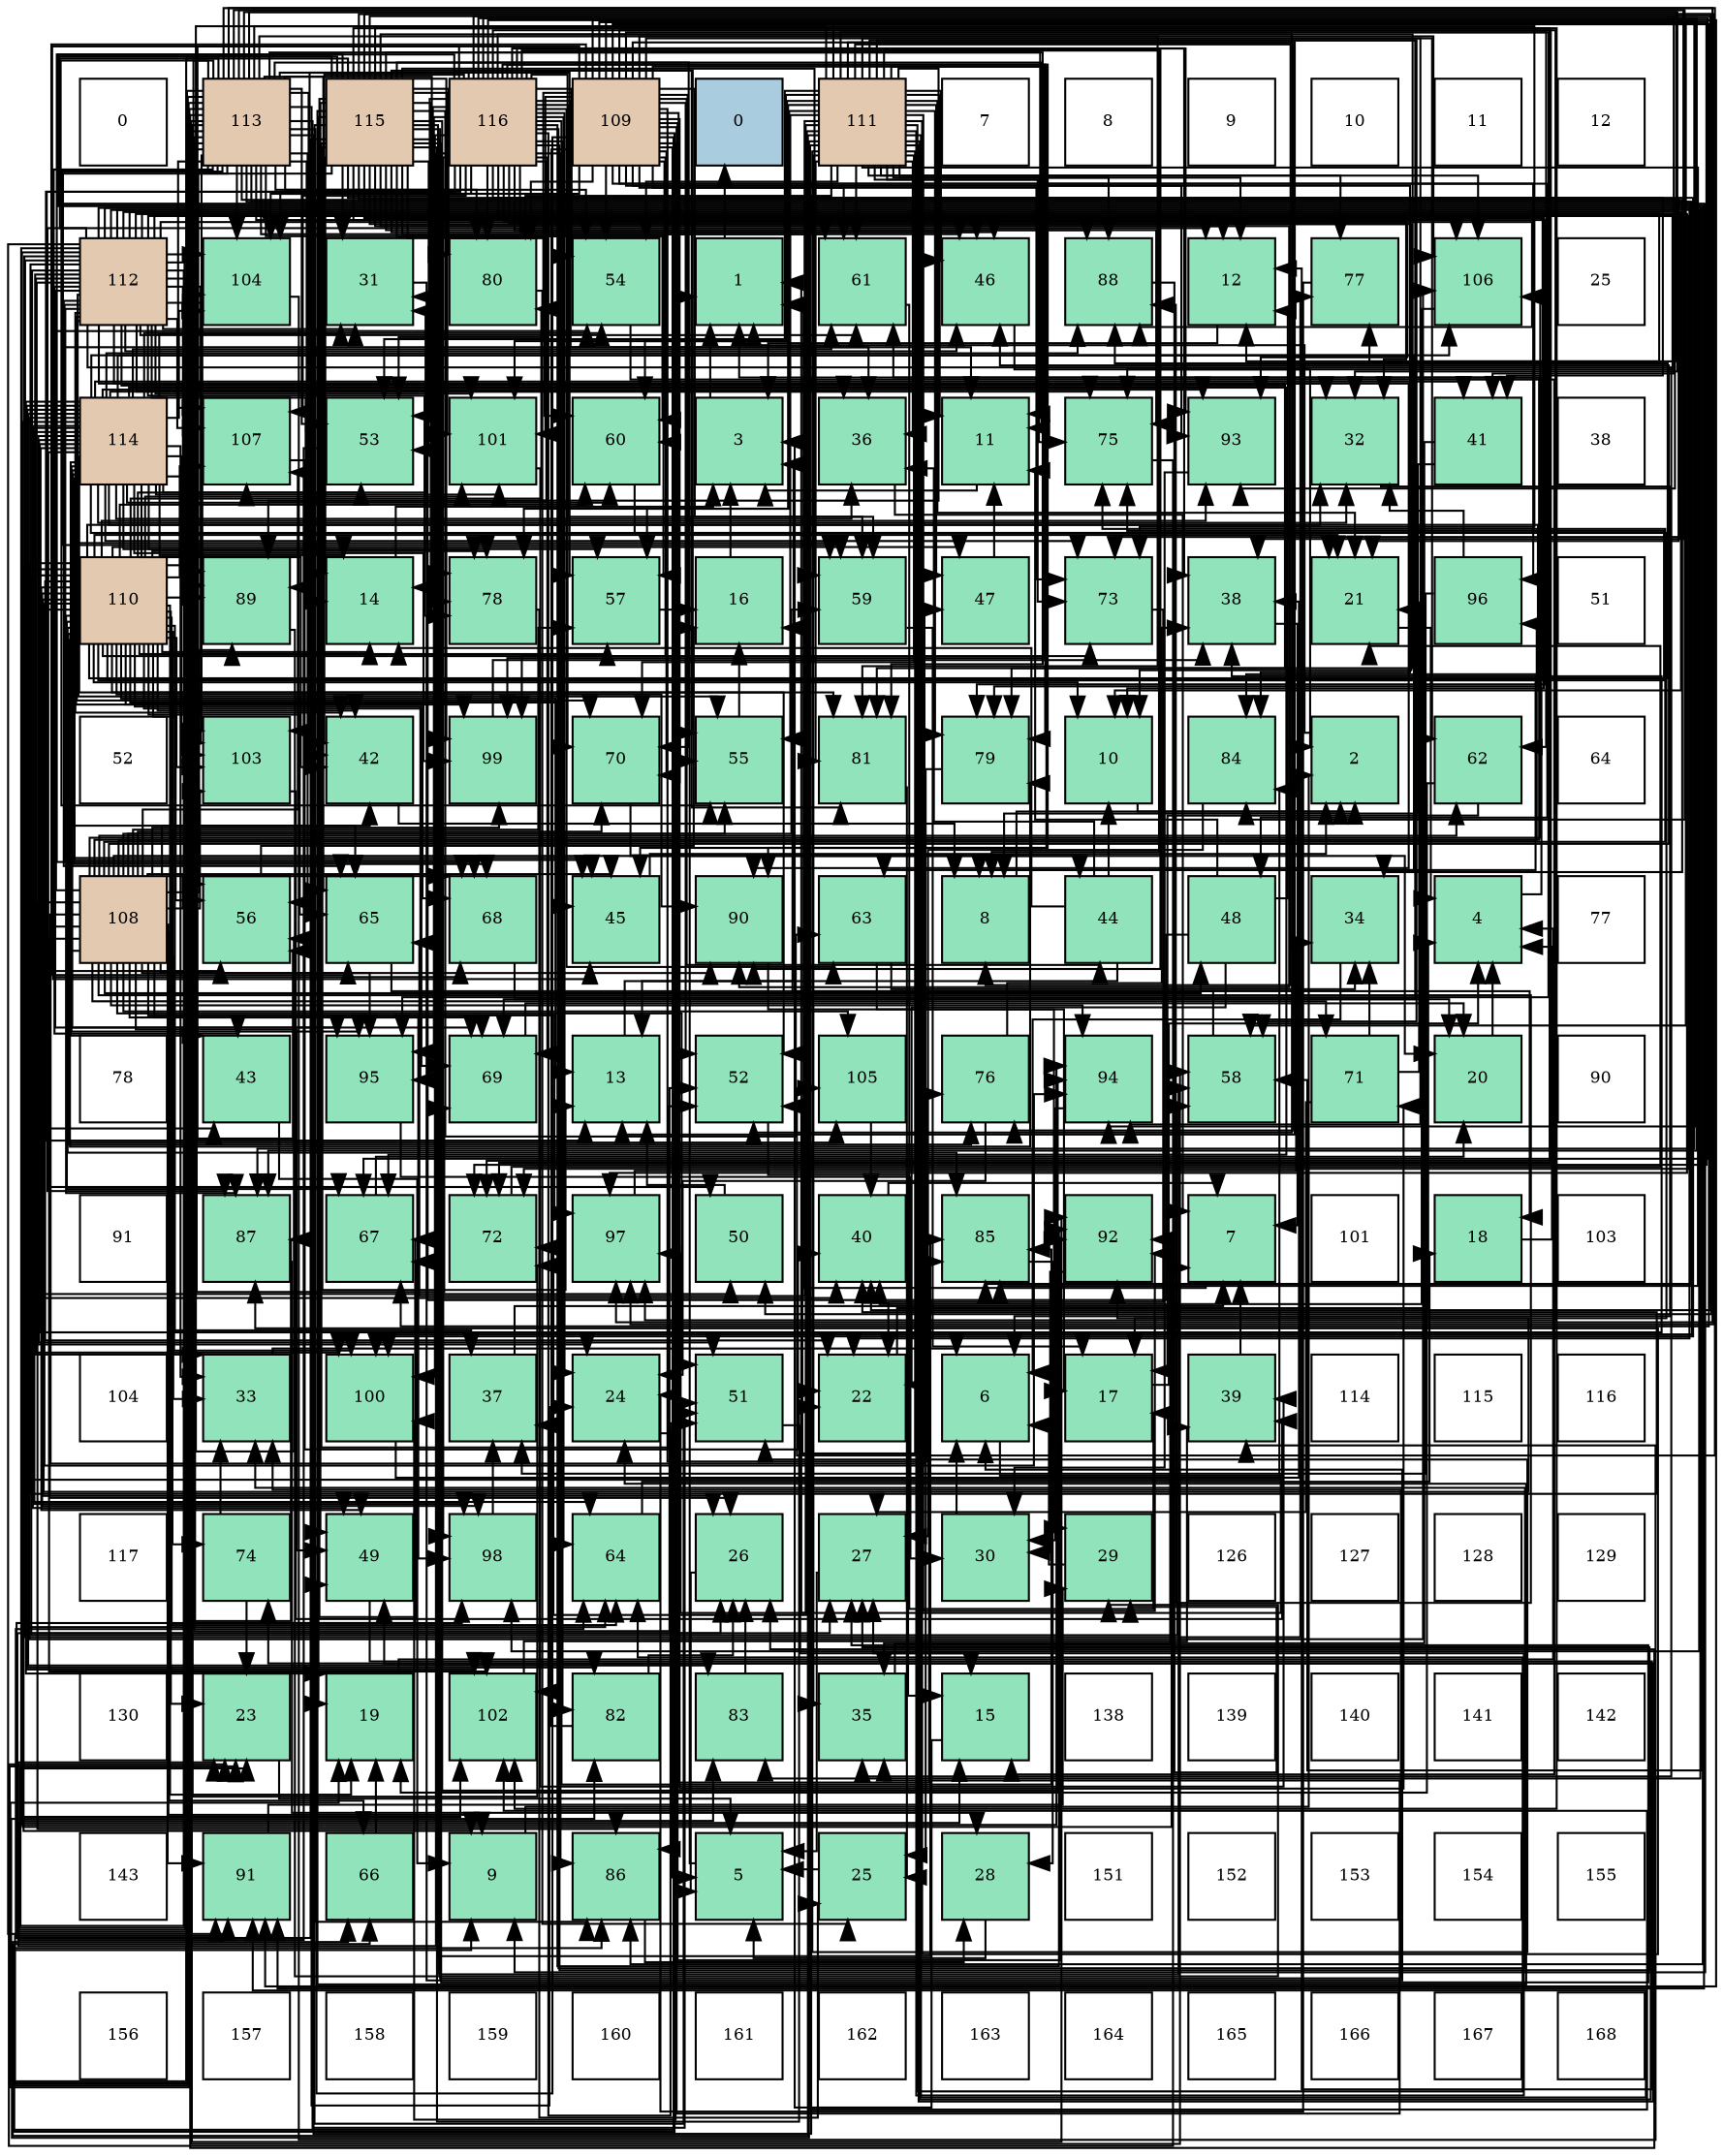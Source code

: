 digraph layout{
 rankdir=TB;
 splines=ortho;
 node [style=filled shape=square fixedsize=true width=0.6];
0[label="0", fontsize=8, fillcolor="#ffffff"];
1[label="113", fontsize=8, fillcolor="#e3c9af"];
2[label="115", fontsize=8, fillcolor="#e3c9af"];
3[label="116", fontsize=8, fillcolor="#e3c9af"];
4[label="109", fontsize=8, fillcolor="#e3c9af"];
5[label="0", fontsize=8, fillcolor="#a9ccde"];
6[label="111", fontsize=8, fillcolor="#e3c9af"];
7[label="7", fontsize=8, fillcolor="#ffffff"];
8[label="8", fontsize=8, fillcolor="#ffffff"];
9[label="9", fontsize=8, fillcolor="#ffffff"];
10[label="10", fontsize=8, fillcolor="#ffffff"];
11[label="11", fontsize=8, fillcolor="#ffffff"];
12[label="12", fontsize=8, fillcolor="#ffffff"];
13[label="112", fontsize=8, fillcolor="#e3c9af"];
14[label="104", fontsize=8, fillcolor="#91e3bb"];
15[label="31", fontsize=8, fillcolor="#91e3bb"];
16[label="80", fontsize=8, fillcolor="#91e3bb"];
17[label="54", fontsize=8, fillcolor="#91e3bb"];
18[label="1", fontsize=8, fillcolor="#91e3bb"];
19[label="61", fontsize=8, fillcolor="#91e3bb"];
20[label="46", fontsize=8, fillcolor="#91e3bb"];
21[label="88", fontsize=8, fillcolor="#91e3bb"];
22[label="12", fontsize=8, fillcolor="#91e3bb"];
23[label="77", fontsize=8, fillcolor="#91e3bb"];
24[label="106", fontsize=8, fillcolor="#91e3bb"];
25[label="25", fontsize=8, fillcolor="#ffffff"];
26[label="114", fontsize=8, fillcolor="#e3c9af"];
27[label="107", fontsize=8, fillcolor="#91e3bb"];
28[label="53", fontsize=8, fillcolor="#91e3bb"];
29[label="101", fontsize=8, fillcolor="#91e3bb"];
30[label="60", fontsize=8, fillcolor="#91e3bb"];
31[label="3", fontsize=8, fillcolor="#91e3bb"];
32[label="36", fontsize=8, fillcolor="#91e3bb"];
33[label="11", fontsize=8, fillcolor="#91e3bb"];
34[label="75", fontsize=8, fillcolor="#91e3bb"];
35[label="93", fontsize=8, fillcolor="#91e3bb"];
36[label="32", fontsize=8, fillcolor="#91e3bb"];
37[label="41", fontsize=8, fillcolor="#91e3bb"];
38[label="38", fontsize=8, fillcolor="#ffffff"];
39[label="110", fontsize=8, fillcolor="#e3c9af"];
40[label="89", fontsize=8, fillcolor="#91e3bb"];
41[label="14", fontsize=8, fillcolor="#91e3bb"];
42[label="78", fontsize=8, fillcolor="#91e3bb"];
43[label="57", fontsize=8, fillcolor="#91e3bb"];
44[label="16", fontsize=8, fillcolor="#91e3bb"];
45[label="59", fontsize=8, fillcolor="#91e3bb"];
46[label="47", fontsize=8, fillcolor="#91e3bb"];
47[label="73", fontsize=8, fillcolor="#91e3bb"];
48[label="38", fontsize=8, fillcolor="#91e3bb"];
49[label="21", fontsize=8, fillcolor="#91e3bb"];
50[label="96", fontsize=8, fillcolor="#91e3bb"];
51[label="51", fontsize=8, fillcolor="#ffffff"];
52[label="52", fontsize=8, fillcolor="#ffffff"];
53[label="103", fontsize=8, fillcolor="#91e3bb"];
54[label="42", fontsize=8, fillcolor="#91e3bb"];
55[label="99", fontsize=8, fillcolor="#91e3bb"];
56[label="70", fontsize=8, fillcolor="#91e3bb"];
57[label="55", fontsize=8, fillcolor="#91e3bb"];
58[label="81", fontsize=8, fillcolor="#91e3bb"];
59[label="79", fontsize=8, fillcolor="#91e3bb"];
60[label="10", fontsize=8, fillcolor="#91e3bb"];
61[label="84", fontsize=8, fillcolor="#91e3bb"];
62[label="2", fontsize=8, fillcolor="#91e3bb"];
63[label="62", fontsize=8, fillcolor="#91e3bb"];
64[label="64", fontsize=8, fillcolor="#ffffff"];
65[label="108", fontsize=8, fillcolor="#e3c9af"];
66[label="56", fontsize=8, fillcolor="#91e3bb"];
67[label="65", fontsize=8, fillcolor="#91e3bb"];
68[label="68", fontsize=8, fillcolor="#91e3bb"];
69[label="45", fontsize=8, fillcolor="#91e3bb"];
70[label="90", fontsize=8, fillcolor="#91e3bb"];
71[label="63", fontsize=8, fillcolor="#91e3bb"];
72[label="8", fontsize=8, fillcolor="#91e3bb"];
73[label="44", fontsize=8, fillcolor="#91e3bb"];
74[label="48", fontsize=8, fillcolor="#91e3bb"];
75[label="34", fontsize=8, fillcolor="#91e3bb"];
76[label="4", fontsize=8, fillcolor="#91e3bb"];
77[label="77", fontsize=8, fillcolor="#ffffff"];
78[label="78", fontsize=8, fillcolor="#ffffff"];
79[label="43", fontsize=8, fillcolor="#91e3bb"];
80[label="95", fontsize=8, fillcolor="#91e3bb"];
81[label="69", fontsize=8, fillcolor="#91e3bb"];
82[label="13", fontsize=8, fillcolor="#91e3bb"];
83[label="52", fontsize=8, fillcolor="#91e3bb"];
84[label="105", fontsize=8, fillcolor="#91e3bb"];
85[label="76", fontsize=8, fillcolor="#91e3bb"];
86[label="94", fontsize=8, fillcolor="#91e3bb"];
87[label="58", fontsize=8, fillcolor="#91e3bb"];
88[label="71", fontsize=8, fillcolor="#91e3bb"];
89[label="20", fontsize=8, fillcolor="#91e3bb"];
90[label="90", fontsize=8, fillcolor="#ffffff"];
91[label="91", fontsize=8, fillcolor="#ffffff"];
92[label="87", fontsize=8, fillcolor="#91e3bb"];
93[label="67", fontsize=8, fillcolor="#91e3bb"];
94[label="72", fontsize=8, fillcolor="#91e3bb"];
95[label="97", fontsize=8, fillcolor="#91e3bb"];
96[label="50", fontsize=8, fillcolor="#91e3bb"];
97[label="40", fontsize=8, fillcolor="#91e3bb"];
98[label="85", fontsize=8, fillcolor="#91e3bb"];
99[label="92", fontsize=8, fillcolor="#91e3bb"];
100[label="7", fontsize=8, fillcolor="#91e3bb"];
101[label="101", fontsize=8, fillcolor="#ffffff"];
102[label="18", fontsize=8, fillcolor="#91e3bb"];
103[label="103", fontsize=8, fillcolor="#ffffff"];
104[label="104", fontsize=8, fillcolor="#ffffff"];
105[label="33", fontsize=8, fillcolor="#91e3bb"];
106[label="100", fontsize=8, fillcolor="#91e3bb"];
107[label="37", fontsize=8, fillcolor="#91e3bb"];
108[label="24", fontsize=8, fillcolor="#91e3bb"];
109[label="51", fontsize=8, fillcolor="#91e3bb"];
110[label="22", fontsize=8, fillcolor="#91e3bb"];
111[label="6", fontsize=8, fillcolor="#91e3bb"];
112[label="17", fontsize=8, fillcolor="#91e3bb"];
113[label="39", fontsize=8, fillcolor="#91e3bb"];
114[label="114", fontsize=8, fillcolor="#ffffff"];
115[label="115", fontsize=8, fillcolor="#ffffff"];
116[label="116", fontsize=8, fillcolor="#ffffff"];
117[label="117", fontsize=8, fillcolor="#ffffff"];
118[label="74", fontsize=8, fillcolor="#91e3bb"];
119[label="49", fontsize=8, fillcolor="#91e3bb"];
120[label="98", fontsize=8, fillcolor="#91e3bb"];
121[label="64", fontsize=8, fillcolor="#91e3bb"];
122[label="26", fontsize=8, fillcolor="#91e3bb"];
123[label="27", fontsize=8, fillcolor="#91e3bb"];
124[label="30", fontsize=8, fillcolor="#91e3bb"];
125[label="29", fontsize=8, fillcolor="#91e3bb"];
126[label="126", fontsize=8, fillcolor="#ffffff"];
127[label="127", fontsize=8, fillcolor="#ffffff"];
128[label="128", fontsize=8, fillcolor="#ffffff"];
129[label="129", fontsize=8, fillcolor="#ffffff"];
130[label="130", fontsize=8, fillcolor="#ffffff"];
131[label="23", fontsize=8, fillcolor="#91e3bb"];
132[label="19", fontsize=8, fillcolor="#91e3bb"];
133[label="102", fontsize=8, fillcolor="#91e3bb"];
134[label="82", fontsize=8, fillcolor="#91e3bb"];
135[label="83", fontsize=8, fillcolor="#91e3bb"];
136[label="35", fontsize=8, fillcolor="#91e3bb"];
137[label="15", fontsize=8, fillcolor="#91e3bb"];
138[label="138", fontsize=8, fillcolor="#ffffff"];
139[label="139", fontsize=8, fillcolor="#ffffff"];
140[label="140", fontsize=8, fillcolor="#ffffff"];
141[label="141", fontsize=8, fillcolor="#ffffff"];
142[label="142", fontsize=8, fillcolor="#ffffff"];
143[label="143", fontsize=8, fillcolor="#ffffff"];
144[label="91", fontsize=8, fillcolor="#91e3bb"];
145[label="66", fontsize=8, fillcolor="#91e3bb"];
146[label="9", fontsize=8, fillcolor="#91e3bb"];
147[label="86", fontsize=8, fillcolor="#91e3bb"];
148[label="5", fontsize=8, fillcolor="#91e3bb"];
149[label="25", fontsize=8, fillcolor="#91e3bb"];
150[label="28", fontsize=8, fillcolor="#91e3bb"];
151[label="151", fontsize=8, fillcolor="#ffffff"];
152[label="152", fontsize=8, fillcolor="#ffffff"];
153[label="153", fontsize=8, fillcolor="#ffffff"];
154[label="154", fontsize=8, fillcolor="#ffffff"];
155[label="155", fontsize=8, fillcolor="#ffffff"];
156[label="156", fontsize=8, fillcolor="#ffffff"];
157[label="157", fontsize=8, fillcolor="#ffffff"];
158[label="158", fontsize=8, fillcolor="#ffffff"];
159[label="159", fontsize=8, fillcolor="#ffffff"];
160[label="160", fontsize=8, fillcolor="#ffffff"];
161[label="161", fontsize=8, fillcolor="#ffffff"];
162[label="162", fontsize=8, fillcolor="#ffffff"];
163[label="163", fontsize=8, fillcolor="#ffffff"];
164[label="164", fontsize=8, fillcolor="#ffffff"];
165[label="165", fontsize=8, fillcolor="#ffffff"];
166[label="166", fontsize=8, fillcolor="#ffffff"];
167[label="167", fontsize=8, fillcolor="#ffffff"];
168[label="168", fontsize=8, fillcolor="#ffffff"];
edge [constraint=false, style=vis];18 -> 5;
62 -> 18;
31 -> 18;
76 -> 18;
148 -> 18;
111 -> 18;
100 -> 18;
72 -> 62;
146 -> 62;
60 -> 62;
33 -> 31;
22 -> 31;
82 -> 31;
41 -> 31;
137 -> 31;
44 -> 31;
112 -> 76;
102 -> 76;
132 -> 76;
89 -> 76;
49 -> 76;
110 -> 76;
131 -> 148;
108 -> 148;
149 -> 148;
122 -> 148;
123 -> 148;
150 -> 148;
125 -> 111;
124 -> 111;
15 -> 111;
36 -> 111;
105 -> 111;
75 -> 111;
136 -> 100;
32 -> 100;
107 -> 100;
48 -> 100;
113 -> 100;
97 -> 100;
37 -> 72;
37 -> 136;
54 -> 72;
79 -> 146;
73 -> 60;
73 -> 82;
73 -> 41;
73 -> 32;
69 -> 62;
20 -> 62;
46 -> 33;
74 -> 33;
74 -> 22;
74 -> 110;
74 -> 15;
119 -> 22;
96 -> 82;
109 -> 137;
83 -> 137;
28 -> 137;
17 -> 137;
57 -> 44;
66 -> 44;
43 -> 44;
87 -> 44;
45 -> 112;
30 -> 112;
19 -> 112;
63 -> 112;
63 -> 132;
71 -> 112;
71 -> 75;
121 -> 102;
67 -> 102;
145 -> 132;
93 -> 89;
68 -> 89;
81 -> 89;
56 -> 89;
88 -> 49;
88 -> 123;
88 -> 75;
94 -> 49;
47 -> 110;
118 -> 131;
118 -> 105;
34 -> 131;
85 -> 108;
85 -> 48;
23 -> 108;
42 -> 149;
59 -> 149;
16 -> 149;
58 -> 149;
134 -> 122;
134 -> 107;
135 -> 122;
61 -> 123;
98 -> 150;
147 -> 150;
92 -> 150;
21 -> 125;
40 -> 125;
70 -> 125;
144 -> 125;
99 -> 124;
35 -> 124;
86 -> 124;
80 -> 124;
50 -> 36;
50 -> 107;
95 -> 75;
120 -> 107;
55 -> 48;
106 -> 48;
29 -> 113;
133 -> 113;
53 -> 113;
14 -> 113;
84 -> 97;
24 -> 97;
27 -> 97;
65 -> 146;
65 -> 122;
65 -> 54;
65 -> 73;
65 -> 69;
65 -> 20;
65 -> 46;
65 -> 74;
65 -> 119;
65 -> 109;
65 -> 17;
65 -> 57;
65 -> 43;
65 -> 45;
65 -> 19;
65 -> 63;
65 -> 145;
65 -> 68;
65 -> 81;
65 -> 56;
65 -> 88;
65 -> 118;
65 -> 34;
65 -> 59;
65 -> 147;
65 -> 21;
65 -> 40;
65 -> 70;
65 -> 144;
65 -> 86;
65 -> 80;
65 -> 50;
65 -> 95;
65 -> 120;
65 -> 55;
65 -> 106;
65 -> 133;
65 -> 53;
65 -> 84;
65 -> 24;
65 -> 27;
4 -> 72;
4 -> 146;
4 -> 136;
4 -> 73;
4 -> 74;
4 -> 119;
4 -> 83;
4 -> 28;
4 -> 17;
4 -> 57;
4 -> 66;
4 -> 87;
4 -> 45;
4 -> 30;
4 -> 19;
4 -> 63;
4 -> 67;
4 -> 145;
4 -> 56;
4 -> 88;
4 -> 94;
4 -> 47;
4 -> 85;
4 -> 16;
4 -> 61;
4 -> 98;
4 -> 147;
4 -> 92;
4 -> 70;
4 -> 144;
4 -> 99;
4 -> 35;
4 -> 86;
4 -> 50;
4 -> 95;
4 -> 55;
4 -> 106;
4 -> 29;
4 -> 133;
4 -> 14;
4 -> 24;
39 -> 72;
39 -> 146;
39 -> 60;
39 -> 82;
39 -> 41;
39 -> 132;
39 -> 49;
39 -> 110;
39 -> 131;
39 -> 122;
39 -> 15;
39 -> 36;
39 -> 105;
39 -> 107;
39 -> 54;
39 -> 69;
39 -> 46;
39 -> 119;
39 -> 83;
39 -> 66;
39 -> 43;
39 -> 87;
39 -> 30;
39 -> 121;
39 -> 67;
39 -> 93;
39 -> 68;
39 -> 81;
39 -> 47;
39 -> 34;
39 -> 85;
39 -> 42;
39 -> 16;
39 -> 98;
39 -> 92;
39 -> 21;
39 -> 40;
39 -> 70;
39 -> 99;
39 -> 35;
39 -> 86;
39 -> 80;
39 -> 120;
39 -> 29;
39 -> 53;
39 -> 14;
39 -> 84;
39 -> 24;
39 -> 27;
6 -> 72;
6 -> 33;
6 -> 22;
6 -> 82;
6 -> 49;
6 -> 123;
6 -> 136;
6 -> 32;
6 -> 20;
6 -> 46;
6 -> 119;
6 -> 109;
6 -> 83;
6 -> 28;
6 -> 17;
6 -> 57;
6 -> 66;
6 -> 43;
6 -> 87;
6 -> 30;
6 -> 19;
6 -> 63;
6 -> 121;
6 -> 67;
6 -> 145;
6 -> 93;
6 -> 81;
6 -> 56;
6 -> 94;
6 -> 47;
6 -> 118;
6 -> 34;
6 -> 85;
6 -> 23;
6 -> 42;
6 -> 59;
6 -> 16;
6 -> 58;
6 -> 98;
6 -> 147;
6 -> 92;
6 -> 21;
6 -> 144;
6 -> 99;
6 -> 80;
6 -> 95;
6 -> 55;
6 -> 29;
6 -> 133;
6 -> 24;
6 -> 27;
13 -> 60;
13 -> 22;
13 -> 41;
13 -> 110;
13 -> 131;
13 -> 122;
13 -> 15;
13 -> 36;
13 -> 105;
13 -> 136;
13 -> 32;
13 -> 97;
13 -> 54;
13 -> 79;
13 -> 69;
13 -> 20;
13 -> 96;
13 -> 87;
13 -> 45;
13 -> 19;
13 -> 121;
13 -> 67;
13 -> 68;
13 -> 56;
13 -> 94;
13 -> 47;
13 -> 34;
13 -> 23;
13 -> 42;
13 -> 58;
13 -> 135;
13 -> 61;
13 -> 92;
13 -> 21;
13 -> 40;
13 -> 70;
13 -> 144;
13 -> 35;
13 -> 86;
13 -> 80;
13 -> 95;
13 -> 120;
13 -> 55;
13 -> 106;
13 -> 29;
13 -> 133;
13 -> 53;
13 -> 14;
13 -> 27;
1 -> 146;
1 -> 33;
1 -> 22;
1 -> 132;
1 -> 110;
1 -> 131;
1 -> 108;
1 -> 122;
1 -> 36;
1 -> 75;
1 -> 32;
1 -> 48;
1 -> 54;
1 -> 69;
1 -> 20;
1 -> 109;
1 -> 83;
1 -> 28;
1 -> 17;
1 -> 57;
1 -> 66;
1 -> 43;
1 -> 87;
1 -> 45;
1 -> 30;
1 -> 67;
1 -> 93;
1 -> 68;
1 -> 81;
1 -> 56;
1 -> 94;
1 -> 47;
1 -> 23;
1 -> 42;
1 -> 59;
1 -> 16;
1 -> 58;
1 -> 61;
1 -> 98;
1 -> 147;
1 -> 92;
1 -> 40;
1 -> 144;
1 -> 99;
1 -> 95;
1 -> 120;
1 -> 106;
1 -> 53;
1 -> 14;
1 -> 84;
1 -> 27;
26 -> 41;
26 -> 132;
26 -> 49;
26 -> 108;
26 -> 123;
26 -> 15;
26 -> 36;
26 -> 105;
26 -> 32;
26 -> 48;
26 -> 97;
26 -> 37;
26 -> 54;
26 -> 79;
26 -> 69;
26 -> 119;
26 -> 96;
26 -> 109;
26 -> 28;
26 -> 17;
26 -> 57;
26 -> 43;
26 -> 30;
26 -> 19;
26 -> 71;
26 -> 121;
26 -> 67;
26 -> 93;
26 -> 68;
26 -> 81;
26 -> 47;
26 -> 34;
26 -> 42;
26 -> 59;
26 -> 58;
26 -> 134;
26 -> 135;
26 -> 21;
26 -> 40;
26 -> 99;
26 -> 35;
26 -> 80;
26 -> 120;
26 -> 55;
26 -> 29;
26 -> 133;
26 -> 53;
26 -> 14;
26 -> 24;
2 -> 60;
2 -> 33;
2 -> 22;
2 -> 82;
2 -> 41;
2 -> 132;
2 -> 49;
2 -> 110;
2 -> 108;
2 -> 123;
2 -> 15;
2 -> 105;
2 -> 37;
2 -> 20;
2 -> 119;
2 -> 96;
2 -> 109;
2 -> 83;
2 -> 28;
2 -> 57;
2 -> 66;
2 -> 43;
2 -> 87;
2 -> 45;
2 -> 30;
2 -> 19;
2 -> 71;
2 -> 121;
2 -> 93;
2 -> 94;
2 -> 34;
2 -> 42;
2 -> 59;
2 -> 16;
2 -> 58;
2 -> 134;
2 -> 135;
2 -> 98;
2 -> 147;
2 -> 70;
2 -> 144;
2 -> 35;
2 -> 86;
2 -> 95;
2 -> 55;
2 -> 106;
2 -> 29;
2 -> 133;
2 -> 24;
3 -> 60;
3 -> 33;
3 -> 82;
3 -> 41;
3 -> 131;
3 -> 108;
3 -> 123;
3 -> 36;
3 -> 105;
3 -> 48;
3 -> 97;
3 -> 37;
3 -> 54;
3 -> 79;
3 -> 69;
3 -> 20;
3 -> 109;
3 -> 83;
3 -> 28;
3 -> 17;
3 -> 66;
3 -> 45;
3 -> 71;
3 -> 121;
3 -> 93;
3 -> 68;
3 -> 81;
3 -> 56;
3 -> 94;
3 -> 59;
3 -> 16;
3 -> 58;
3 -> 134;
3 -> 61;
3 -> 98;
3 -> 147;
3 -> 92;
3 -> 21;
3 -> 40;
3 -> 70;
3 -> 99;
3 -> 35;
3 -> 86;
3 -> 80;
3 -> 120;
3 -> 106;
3 -> 53;
3 -> 14;
3 -> 27;
edge [constraint=true, style=invis];
0 -> 13 -> 26 -> 39 -> 52 -> 65 -> 78 -> 91 -> 104 -> 117 -> 130 -> 143 -> 156;
1 -> 14 -> 27 -> 40 -> 53 -> 66 -> 79 -> 92 -> 105 -> 118 -> 131 -> 144 -> 157;
2 -> 15 -> 28 -> 41 -> 54 -> 67 -> 80 -> 93 -> 106 -> 119 -> 132 -> 145 -> 158;
3 -> 16 -> 29 -> 42 -> 55 -> 68 -> 81 -> 94 -> 107 -> 120 -> 133 -> 146 -> 159;
4 -> 17 -> 30 -> 43 -> 56 -> 69 -> 82 -> 95 -> 108 -> 121 -> 134 -> 147 -> 160;
5 -> 18 -> 31 -> 44 -> 57 -> 70 -> 83 -> 96 -> 109 -> 122 -> 135 -> 148 -> 161;
6 -> 19 -> 32 -> 45 -> 58 -> 71 -> 84 -> 97 -> 110 -> 123 -> 136 -> 149 -> 162;
7 -> 20 -> 33 -> 46 -> 59 -> 72 -> 85 -> 98 -> 111 -> 124 -> 137 -> 150 -> 163;
8 -> 21 -> 34 -> 47 -> 60 -> 73 -> 86 -> 99 -> 112 -> 125 -> 138 -> 151 -> 164;
9 -> 22 -> 35 -> 48 -> 61 -> 74 -> 87 -> 100 -> 113 -> 126 -> 139 -> 152 -> 165;
10 -> 23 -> 36 -> 49 -> 62 -> 75 -> 88 -> 101 -> 114 -> 127 -> 140 -> 153 -> 166;
11 -> 24 -> 37 -> 50 -> 63 -> 76 -> 89 -> 102 -> 115 -> 128 -> 141 -> 154 -> 167;
12 -> 25 -> 38 -> 51 -> 64 -> 77 -> 90 -> 103 -> 116 -> 129 -> 142 -> 155 -> 168;
rank = same {0 -> 1 -> 2 -> 3 -> 4 -> 5 -> 6 -> 7 -> 8 -> 9 -> 10 -> 11 -> 12};
rank = same {13 -> 14 -> 15 -> 16 -> 17 -> 18 -> 19 -> 20 -> 21 -> 22 -> 23 -> 24 -> 25};
rank = same {26 -> 27 -> 28 -> 29 -> 30 -> 31 -> 32 -> 33 -> 34 -> 35 -> 36 -> 37 -> 38};
rank = same {39 -> 40 -> 41 -> 42 -> 43 -> 44 -> 45 -> 46 -> 47 -> 48 -> 49 -> 50 -> 51};
rank = same {52 -> 53 -> 54 -> 55 -> 56 -> 57 -> 58 -> 59 -> 60 -> 61 -> 62 -> 63 -> 64};
rank = same {65 -> 66 -> 67 -> 68 -> 69 -> 70 -> 71 -> 72 -> 73 -> 74 -> 75 -> 76 -> 77};
rank = same {78 -> 79 -> 80 -> 81 -> 82 -> 83 -> 84 -> 85 -> 86 -> 87 -> 88 -> 89 -> 90};
rank = same {91 -> 92 -> 93 -> 94 -> 95 -> 96 -> 97 -> 98 -> 99 -> 100 -> 101 -> 102 -> 103};
rank = same {104 -> 105 -> 106 -> 107 -> 108 -> 109 -> 110 -> 111 -> 112 -> 113 -> 114 -> 115 -> 116};
rank = same {117 -> 118 -> 119 -> 120 -> 121 -> 122 -> 123 -> 124 -> 125 -> 126 -> 127 -> 128 -> 129};
rank = same {130 -> 131 -> 132 -> 133 -> 134 -> 135 -> 136 -> 137 -> 138 -> 139 -> 140 -> 141 -> 142};
rank = same {143 -> 144 -> 145 -> 146 -> 147 -> 148 -> 149 -> 150 -> 151 -> 152 -> 153 -> 154 -> 155};
rank = same {156 -> 157 -> 158 -> 159 -> 160 -> 161 -> 162 -> 163 -> 164 -> 165 -> 166 -> 167 -> 168};
}